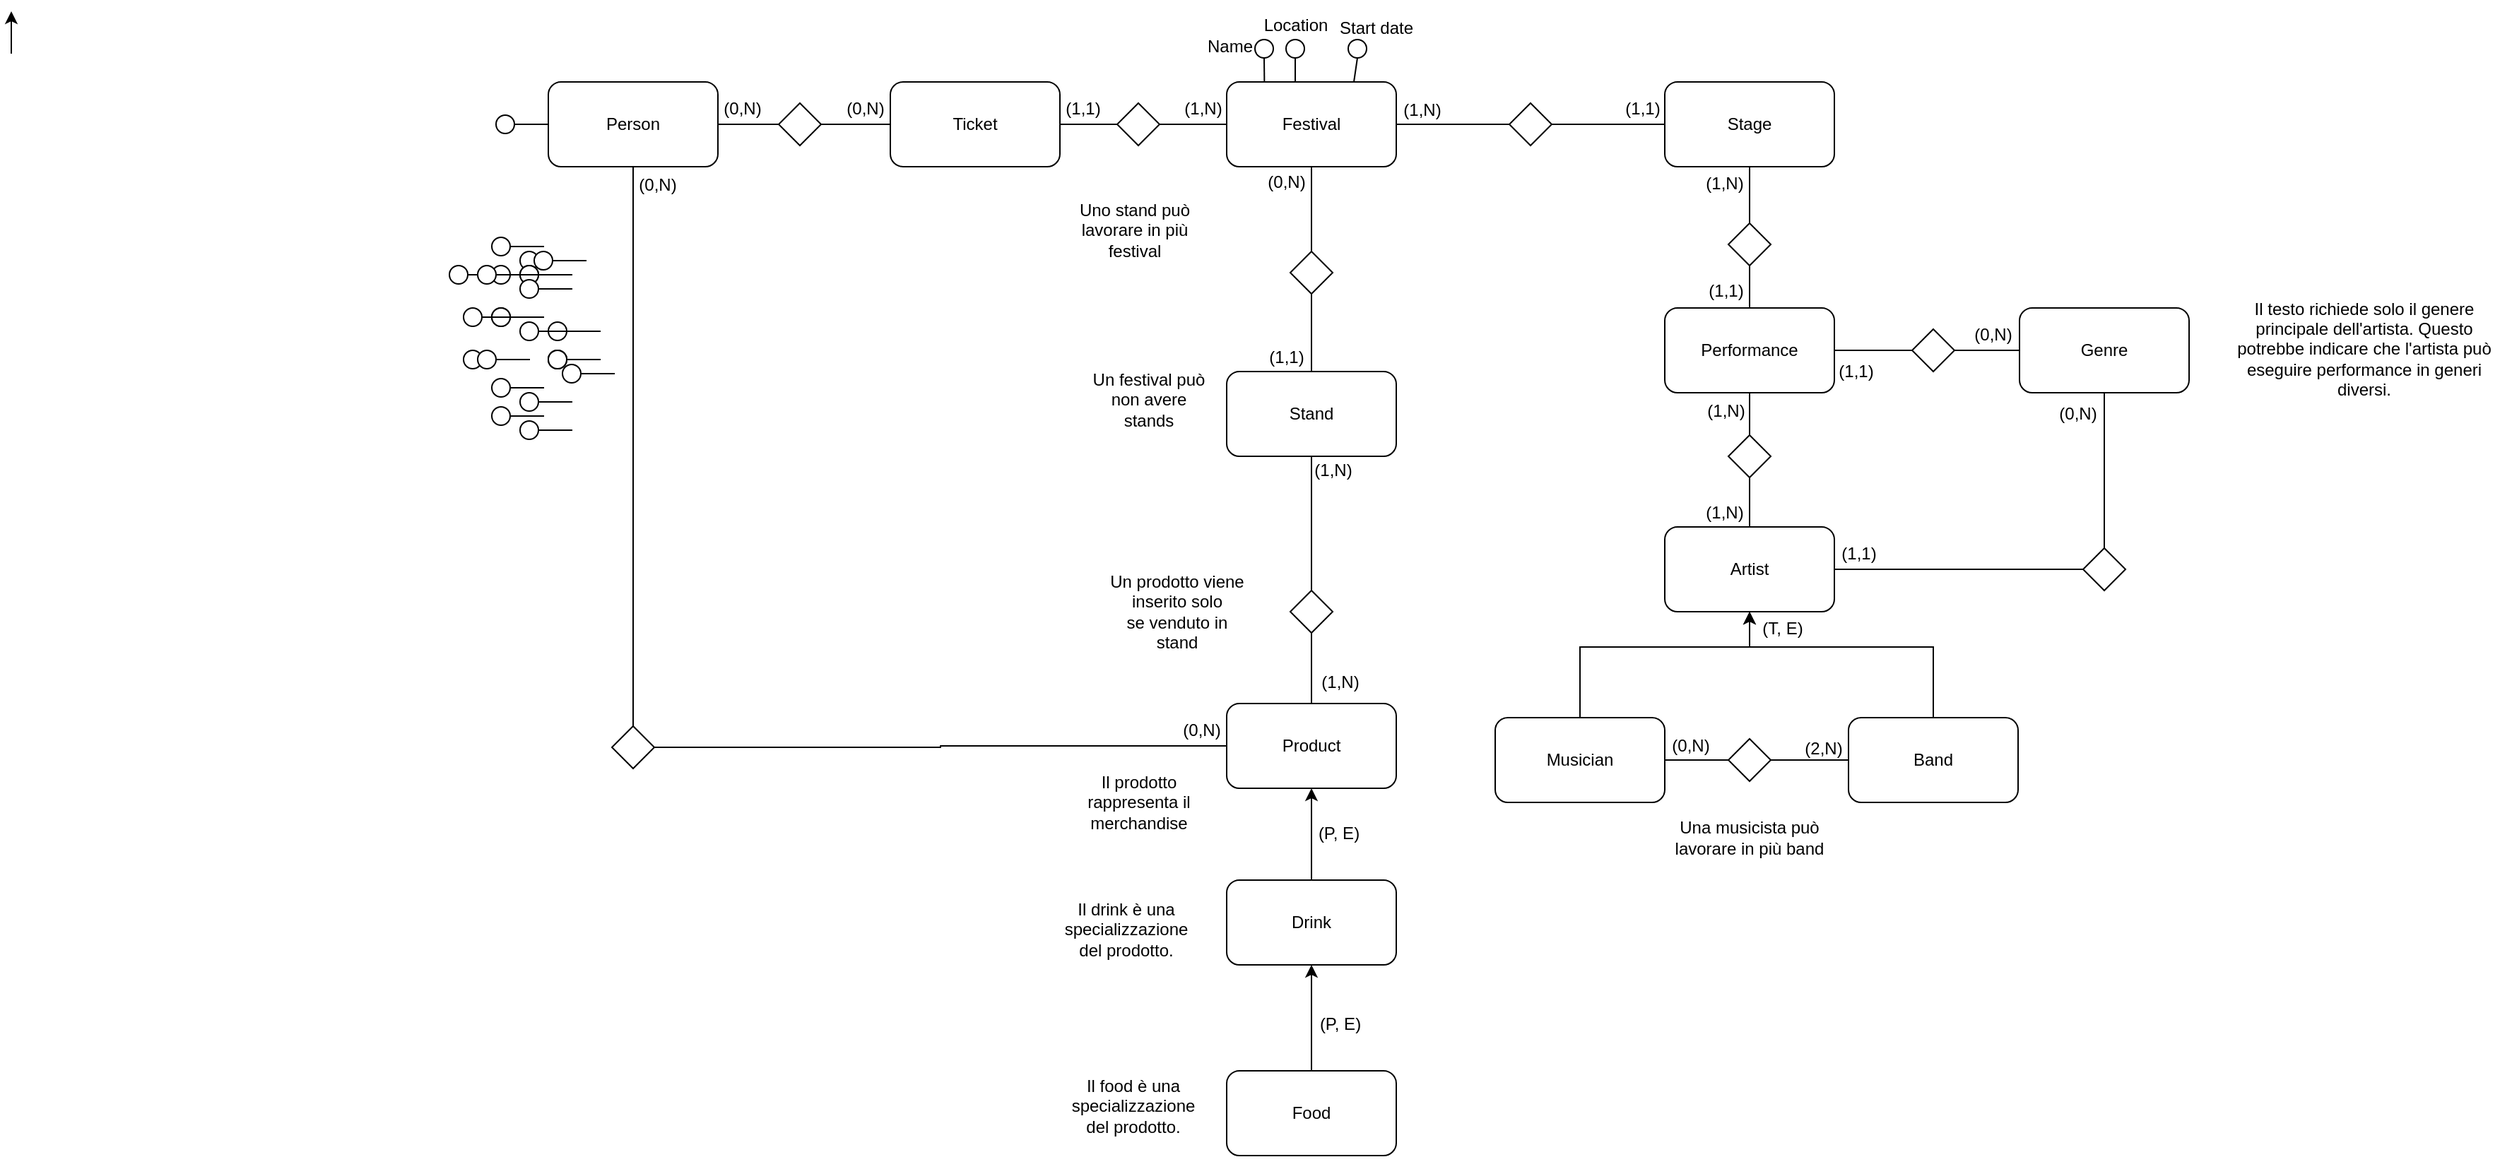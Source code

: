 <mxfile version="28.2.7">
  <diagram name="Pagina-1" id="s-XWecGlXijIhM-GH-9K">
    <mxGraphModel dx="1657" dy="473" grid="1" gridSize="10" guides="1" tooltips="1" connect="1" arrows="1" fold="1" page="1" pageScale="1" pageWidth="827" pageHeight="1169" math="0" shadow="0">
      <root>
        <mxCell id="0" />
        <mxCell id="1" parent="0" />
        <mxCell id="t1PmMs3IWx8FvDzvTRMG-1" value="Festival" style="rounded=1;whiteSpace=wrap;html=1;" parent="1" vertex="1">
          <mxGeometry x="200" y="120" width="120" height="60" as="geometry" />
        </mxCell>
        <mxCell id="t1PmMs3IWx8FvDzvTRMG-2" value="Artist" style="rounded=1;whiteSpace=wrap;html=1;" parent="1" vertex="1">
          <mxGeometry x="510" y="435" width="120" height="60" as="geometry" />
        </mxCell>
        <mxCell id="t1PmMs3IWx8FvDzvTRMG-3" value="Performance" style="rounded=1;whiteSpace=wrap;html=1;" parent="1" vertex="1">
          <mxGeometry x="510" y="280" width="120" height="60" as="geometry" />
        </mxCell>
        <mxCell id="t1PmMs3IWx8FvDzvTRMG-4" value="Stage" style="rounded=1;whiteSpace=wrap;html=1;" parent="1" vertex="1">
          <mxGeometry x="510" y="120" width="120" height="60" as="geometry" />
        </mxCell>
        <mxCell id="t1PmMs3IWx8FvDzvTRMG-10" style="edgeStyle=orthogonalEdgeStyle;rounded=0;orthogonalLoop=1;jettySize=auto;html=1;entryX=1;entryY=0.5;entryDx=0;entryDy=0;endArrow=none;endFill=0;" parent="1" source="t1PmMs3IWx8FvDzvTRMG-9" target="t1PmMs3IWx8FvDzvTRMG-1" edge="1">
          <mxGeometry relative="1" as="geometry" />
        </mxCell>
        <mxCell id="t1PmMs3IWx8FvDzvTRMG-9" value="" style="rhombus;whiteSpace=wrap;html=1;" parent="1" vertex="1">
          <mxGeometry x="400" y="135" width="30" height="30" as="geometry" />
        </mxCell>
        <mxCell id="t1PmMs3IWx8FvDzvTRMG-11" style="edgeStyle=orthogonalEdgeStyle;rounded=0;orthogonalLoop=1;jettySize=auto;html=1;endArrow=none;endFill=0;exitX=0;exitY=0.5;exitDx=0;exitDy=0;" parent="1" source="t1PmMs3IWx8FvDzvTRMG-4" target="t1PmMs3IWx8FvDzvTRMG-9" edge="1">
          <mxGeometry relative="1" as="geometry">
            <mxPoint x="540" y="140" as="sourcePoint" />
            <mxPoint x="460" y="140" as="targetPoint" />
          </mxGeometry>
        </mxCell>
        <mxCell id="t1PmMs3IWx8FvDzvTRMG-12" value="(1,1)" style="text;html=1;align=center;verticalAlign=middle;resizable=0;points=[];autosize=1;strokeColor=none;fillColor=none;" parent="1" vertex="1">
          <mxGeometry x="469" y="124" width="50" height="30" as="geometry" />
        </mxCell>
        <mxCell id="t1PmMs3IWx8FvDzvTRMG-13" value="(1,N)" style="text;html=1;align=center;verticalAlign=middle;resizable=0;points=[];autosize=1;strokeColor=none;fillColor=none;" parent="1" vertex="1">
          <mxGeometry x="313" y="125" width="50" height="30" as="geometry" />
        </mxCell>
        <mxCell id="t1PmMs3IWx8FvDzvTRMG-14" style="edgeStyle=orthogonalEdgeStyle;rounded=0;orthogonalLoop=1;jettySize=auto;html=1;entryX=0.5;entryY=1;entryDx=0;entryDy=0;endArrow=none;endFill=0;" parent="1" source="t1PmMs3IWx8FvDzvTRMG-15" target="t1PmMs3IWx8FvDzvTRMG-4" edge="1">
          <mxGeometry relative="1" as="geometry">
            <mxPoint x="250" y="300" as="targetPoint" />
          </mxGeometry>
        </mxCell>
        <mxCell id="t1PmMs3IWx8FvDzvTRMG-15" value="" style="rhombus;whiteSpace=wrap;html=1;" parent="1" vertex="1">
          <mxGeometry x="555" y="220" width="30" height="30" as="geometry" />
        </mxCell>
        <mxCell id="t1PmMs3IWx8FvDzvTRMG-16" style="edgeStyle=orthogonalEdgeStyle;rounded=0;orthogonalLoop=1;jettySize=auto;html=1;endArrow=none;endFill=0;exitX=0.5;exitY=0;exitDx=0;exitDy=0;" parent="1" source="t1PmMs3IWx8FvDzvTRMG-3" target="t1PmMs3IWx8FvDzvTRMG-15" edge="1">
          <mxGeometry relative="1" as="geometry">
            <mxPoint x="440" y="300" as="sourcePoint" />
            <mxPoint x="390" y="290" as="targetPoint" />
          </mxGeometry>
        </mxCell>
        <mxCell id="t1PmMs3IWx8FvDzvTRMG-17" value="(1,1)" style="text;html=1;align=center;verticalAlign=middle;resizable=0;points=[];autosize=1;strokeColor=none;fillColor=none;" parent="1" vertex="1">
          <mxGeometry x="528" y="253" width="50" height="30" as="geometry" />
        </mxCell>
        <mxCell id="t1PmMs3IWx8FvDzvTRMG-18" value="(1,N)" style="text;html=1;align=center;verticalAlign=middle;resizable=0;points=[];autosize=1;strokeColor=none;fillColor=none;" parent="1" vertex="1">
          <mxGeometry x="527" y="177" width="50" height="30" as="geometry" />
        </mxCell>
        <mxCell id="t1PmMs3IWx8FvDzvTRMG-20" style="edgeStyle=orthogonalEdgeStyle;rounded=0;orthogonalLoop=1;jettySize=auto;html=1;entryX=0.5;entryY=1;entryDx=0;entryDy=0;endArrow=none;endFill=0;" parent="1" source="t1PmMs3IWx8FvDzvTRMG-21" target="t1PmMs3IWx8FvDzvTRMG-3" edge="1">
          <mxGeometry relative="1" as="geometry">
            <mxPoint x="340" y="380" as="targetPoint" />
          </mxGeometry>
        </mxCell>
        <mxCell id="t1PmMs3IWx8FvDzvTRMG-21" value="" style="rhombus;whiteSpace=wrap;html=1;" parent="1" vertex="1">
          <mxGeometry x="555" y="370" width="30" height="30" as="geometry" />
        </mxCell>
        <mxCell id="t1PmMs3IWx8FvDzvTRMG-22" style="edgeStyle=orthogonalEdgeStyle;rounded=0;orthogonalLoop=1;jettySize=auto;html=1;endArrow=none;endFill=0;exitX=0.5;exitY=0;exitDx=0;exitDy=0;" parent="1" source="t1PmMs3IWx8FvDzvTRMG-2" target="t1PmMs3IWx8FvDzvTRMG-21" edge="1">
          <mxGeometry relative="1" as="geometry">
            <mxPoint x="570" y="430" as="sourcePoint" />
            <mxPoint x="160" y="490" as="targetPoint" />
          </mxGeometry>
        </mxCell>
        <mxCell id="t1PmMs3IWx8FvDzvTRMG-23" value="(1,N)" style="text;html=1;align=center;verticalAlign=middle;resizable=0;points=[];autosize=1;strokeColor=none;fillColor=none;" parent="1" vertex="1">
          <mxGeometry x="528" y="338" width="50" height="30" as="geometry" />
        </mxCell>
        <mxCell id="t1PmMs3IWx8FvDzvTRMG-24" value="(1,N)" style="text;html=1;align=center;verticalAlign=middle;resizable=0;points=[];autosize=1;strokeColor=none;fillColor=none;" parent="1" vertex="1">
          <mxGeometry x="527" y="410" width="50" height="30" as="geometry" />
        </mxCell>
        <mxCell id="t1PmMs3IWx8FvDzvTRMG-26" value="Musician" style="rounded=1;whiteSpace=wrap;html=1;" parent="1" vertex="1">
          <mxGeometry x="390" y="570" width="120" height="60" as="geometry" />
        </mxCell>
        <mxCell id="t1PmMs3IWx8FvDzvTRMG-27" value="" style="endArrow=classic;html=1;rounded=0;entryX=0.5;entryY=1;entryDx=0;entryDy=0;exitX=0.5;exitY=0;exitDx=0;exitDy=0;" parent="1" source="t1PmMs3IWx8FvDzvTRMG-26" target="t1PmMs3IWx8FvDzvTRMG-2" edge="1">
          <mxGeometry width="50" height="50" relative="1" as="geometry">
            <mxPoint x="530" y="540" as="sourcePoint" />
            <mxPoint x="580" y="490" as="targetPoint" />
            <Array as="points">
              <mxPoint x="450" y="520" />
              <mxPoint x="570" y="520" />
            </Array>
          </mxGeometry>
        </mxCell>
        <mxCell id="t1PmMs3IWx8FvDzvTRMG-28" value="Band" style="rounded=1;whiteSpace=wrap;html=1;" parent="1" vertex="1">
          <mxGeometry x="640" y="570" width="120" height="60" as="geometry" />
        </mxCell>
        <mxCell id="t1PmMs3IWx8FvDzvTRMG-29" value="" style="endArrow=classic;html=1;rounded=0;entryX=0.5;entryY=1;entryDx=0;entryDy=0;exitX=0.5;exitY=0;exitDx=0;exitDy=0;" parent="1" source="t1PmMs3IWx8FvDzvTRMG-28" target="t1PmMs3IWx8FvDzvTRMG-2" edge="1">
          <mxGeometry width="50" height="50" relative="1" as="geometry">
            <mxPoint x="800" y="540" as="sourcePoint" />
            <mxPoint x="600" y="330" as="targetPoint" />
            <Array as="points">
              <mxPoint x="700" y="520" />
              <mxPoint x="570" y="520" />
            </Array>
          </mxGeometry>
        </mxCell>
        <mxCell id="t1PmMs3IWx8FvDzvTRMG-30" style="edgeStyle=orthogonalEdgeStyle;rounded=0;orthogonalLoop=1;jettySize=auto;html=1;entryX=1;entryY=0.5;entryDx=0;entryDy=0;endArrow=none;endFill=0;" parent="1" source="t1PmMs3IWx8FvDzvTRMG-31" target="t1PmMs3IWx8FvDzvTRMG-26" edge="1">
          <mxGeometry relative="1" as="geometry">
            <mxPoint x="570" y="550" as="targetPoint" />
          </mxGeometry>
        </mxCell>
        <mxCell id="t1PmMs3IWx8FvDzvTRMG-31" value="" style="rhombus;whiteSpace=wrap;html=1;" parent="1" vertex="1">
          <mxGeometry x="555" y="585" width="30" height="30" as="geometry" />
        </mxCell>
        <mxCell id="t1PmMs3IWx8FvDzvTRMG-32" style="edgeStyle=orthogonalEdgeStyle;rounded=0;orthogonalLoop=1;jettySize=auto;html=1;endArrow=none;endFill=0;exitX=0;exitY=0.5;exitDx=0;exitDy=0;" parent="1" source="t1PmMs3IWx8FvDzvTRMG-28" target="t1PmMs3IWx8FvDzvTRMG-31" edge="1">
          <mxGeometry relative="1" as="geometry">
            <mxPoint x="790" y="680" as="sourcePoint" />
            <mxPoint x="390" y="660" as="targetPoint" />
          </mxGeometry>
        </mxCell>
        <mxCell id="t1PmMs3IWx8FvDzvTRMG-33" value="(0,N)" style="text;html=1;align=center;verticalAlign=middle;resizable=0;points=[];autosize=1;strokeColor=none;fillColor=none;" parent="1" vertex="1">
          <mxGeometry x="503" y="575" width="50" height="30" as="geometry" />
        </mxCell>
        <mxCell id="t1PmMs3IWx8FvDzvTRMG-34" value="(2,N)" style="text;html=1;align=center;verticalAlign=middle;resizable=0;points=[];autosize=1;strokeColor=none;fillColor=none;" parent="1" vertex="1">
          <mxGeometry x="597" y="577" width="50" height="30" as="geometry" />
        </mxCell>
        <mxCell id="t1PmMs3IWx8FvDzvTRMG-35" value="Una musicista può lavorare in più band" style="text;html=1;align=center;verticalAlign=middle;whiteSpace=wrap;rounded=0;" parent="1" vertex="1">
          <mxGeometry x="510" y="630" width="120" height="50" as="geometry" />
        </mxCell>
        <mxCell id="t1PmMs3IWx8FvDzvTRMG-36" value="Genre" style="rounded=1;whiteSpace=wrap;html=1;" parent="1" vertex="1">
          <mxGeometry x="761" y="280" width="120" height="60" as="geometry" />
        </mxCell>
        <mxCell id="t1PmMs3IWx8FvDzvTRMG-37" style="edgeStyle=orthogonalEdgeStyle;rounded=0;orthogonalLoop=1;jettySize=auto;html=1;entryX=0.5;entryY=1;entryDx=0;entryDy=0;endArrow=none;endFill=0;" parent="1" source="t1PmMs3IWx8FvDzvTRMG-38" target="t1PmMs3IWx8FvDzvTRMG-36" edge="1">
          <mxGeometry relative="1" as="geometry">
            <mxPoint x="795" y="375" as="targetPoint" />
          </mxGeometry>
        </mxCell>
        <mxCell id="t1PmMs3IWx8FvDzvTRMG-38" value="" style="rhombus;whiteSpace=wrap;html=1;" parent="1" vertex="1">
          <mxGeometry x="806" y="450" width="30" height="30" as="geometry" />
        </mxCell>
        <mxCell id="t1PmMs3IWx8FvDzvTRMG-39" style="edgeStyle=orthogonalEdgeStyle;rounded=0;orthogonalLoop=1;jettySize=auto;html=1;endArrow=none;endFill=0;exitX=1;exitY=0.5;exitDx=0;exitDy=0;" parent="1" source="t1PmMs3IWx8FvDzvTRMG-2" target="t1PmMs3IWx8FvDzvTRMG-38" edge="1">
          <mxGeometry relative="1" as="geometry">
            <mxPoint x="795" y="470" as="sourcePoint" />
            <mxPoint x="385" y="525" as="targetPoint" />
          </mxGeometry>
        </mxCell>
        <mxCell id="t1PmMs3IWx8FvDzvTRMG-40" value="(1,1)" style="text;html=1;align=center;verticalAlign=middle;resizable=0;points=[];autosize=1;strokeColor=none;fillColor=none;" parent="1" vertex="1">
          <mxGeometry x="622" y="439" width="50" height="30" as="geometry" />
        </mxCell>
        <mxCell id="t1PmMs3IWx8FvDzvTRMG-41" value="(0,N)" style="text;html=1;align=center;verticalAlign=middle;resizable=0;points=[];autosize=1;strokeColor=none;fillColor=none;" parent="1" vertex="1">
          <mxGeometry x="777" y="340" width="50" height="30" as="geometry" />
        </mxCell>
        <mxCell id="t1PmMs3IWx8FvDzvTRMG-42" style="edgeStyle=orthogonalEdgeStyle;rounded=0;orthogonalLoop=1;jettySize=auto;html=1;entryX=1;entryY=0.5;entryDx=0;entryDy=0;endArrow=none;endFill=0;" parent="1" source="t1PmMs3IWx8FvDzvTRMG-43" target="t1PmMs3IWx8FvDzvTRMG-3" edge="1">
          <mxGeometry relative="1" as="geometry">
            <mxPoint x="630" y="300" as="targetPoint" />
          </mxGeometry>
        </mxCell>
        <mxCell id="t1PmMs3IWx8FvDzvTRMG-43" value="" style="rhombus;whiteSpace=wrap;html=1;" parent="1" vertex="1">
          <mxGeometry x="685" y="295" width="30" height="30" as="geometry" />
        </mxCell>
        <mxCell id="t1PmMs3IWx8FvDzvTRMG-44" style="edgeStyle=orthogonalEdgeStyle;rounded=0;orthogonalLoop=1;jettySize=auto;html=1;endArrow=none;endFill=0;exitX=0;exitY=0.5;exitDx=0;exitDy=0;" parent="1" source="t1PmMs3IWx8FvDzvTRMG-36" target="t1PmMs3IWx8FvDzvTRMG-43" edge="1">
          <mxGeometry relative="1" as="geometry">
            <mxPoint x="760" y="295" as="sourcePoint" />
            <mxPoint x="270" y="400" as="targetPoint" />
          </mxGeometry>
        </mxCell>
        <mxCell id="t1PmMs3IWx8FvDzvTRMG-45" value="(0,N)" style="text;html=1;align=center;verticalAlign=middle;resizable=0;points=[];autosize=1;strokeColor=none;fillColor=none;" parent="1" vertex="1">
          <mxGeometry x="717" y="284" width="50" height="30" as="geometry" />
        </mxCell>
        <mxCell id="t1PmMs3IWx8FvDzvTRMG-46" value="(1,1)" style="text;html=1;align=center;verticalAlign=middle;resizable=0;points=[];autosize=1;strokeColor=none;fillColor=none;" parent="1" vertex="1">
          <mxGeometry x="620" y="310" width="50" height="30" as="geometry" />
        </mxCell>
        <mxCell id="t1PmMs3IWx8FvDzvTRMG-51" value="Il testo richiede solo il genere principale dell&#39;artista. Questo potrebbe indicare che l&#39;artista può eseguire performance in generi diversi." style="text;html=1;align=center;verticalAlign=middle;whiteSpace=wrap;rounded=0;" parent="1" vertex="1">
          <mxGeometry x="910" y="264" width="190" height="90" as="geometry" />
        </mxCell>
        <mxCell id="t1PmMs3IWx8FvDzvTRMG-52" value="Stand" style="rounded=1;whiteSpace=wrap;html=1;" parent="1" vertex="1">
          <mxGeometry x="200" y="325" width="120" height="60" as="geometry" />
        </mxCell>
        <mxCell id="t1PmMs3IWx8FvDzvTRMG-54" style="edgeStyle=orthogonalEdgeStyle;rounded=0;orthogonalLoop=1;jettySize=auto;html=1;entryX=0.5;entryY=1;entryDx=0;entryDy=0;endArrow=none;endFill=0;" parent="1" source="t1PmMs3IWx8FvDzvTRMG-55" target="t1PmMs3IWx8FvDzvTRMG-1" edge="1">
          <mxGeometry relative="1" as="geometry">
            <mxPoint x="277.5" y="200" as="targetPoint" />
          </mxGeometry>
        </mxCell>
        <mxCell id="t1PmMs3IWx8FvDzvTRMG-55" value="" style="rhombus;whiteSpace=wrap;html=1;" parent="1" vertex="1">
          <mxGeometry x="245" y="240" width="30" height="30" as="geometry" />
        </mxCell>
        <mxCell id="t1PmMs3IWx8FvDzvTRMG-56" style="edgeStyle=orthogonalEdgeStyle;rounded=0;orthogonalLoop=1;jettySize=auto;html=1;endArrow=none;endFill=0;exitX=0.5;exitY=0;exitDx=0;exitDy=0;" parent="1" source="t1PmMs3IWx8FvDzvTRMG-52" target="t1PmMs3IWx8FvDzvTRMG-55" edge="1">
          <mxGeometry relative="1" as="geometry">
            <mxPoint x="277.5" y="300" as="sourcePoint" />
            <mxPoint x="97.5" y="310" as="targetPoint" />
          </mxGeometry>
        </mxCell>
        <mxCell id="t1PmMs3IWx8FvDzvTRMG-57" value="(1,1)" style="text;html=1;align=center;verticalAlign=middle;resizable=0;points=[];autosize=1;strokeColor=none;fillColor=none;" parent="1" vertex="1">
          <mxGeometry x="217" y="300" width="50" height="30" as="geometry" />
        </mxCell>
        <mxCell id="t1PmMs3IWx8FvDzvTRMG-58" value="(0,N)" style="text;html=1;align=center;verticalAlign=middle;resizable=0;points=[];autosize=1;strokeColor=none;fillColor=none;" parent="1" vertex="1">
          <mxGeometry x="217" y="176" width="50" height="30" as="geometry" />
        </mxCell>
        <mxCell id="t1PmMs3IWx8FvDzvTRMG-59" value="Un festival può non avere stands" style="text;html=1;align=center;verticalAlign=middle;whiteSpace=wrap;rounded=0;" parent="1" vertex="1">
          <mxGeometry x="100" y="310" width="90" height="70" as="geometry" />
        </mxCell>
        <mxCell id="t1PmMs3IWx8FvDzvTRMG-60" value="Uno stand può lavorare in più festival" style="text;html=1;align=center;verticalAlign=middle;whiteSpace=wrap;rounded=0;" parent="1" vertex="1">
          <mxGeometry x="90" y="190" width="90" height="70" as="geometry" />
        </mxCell>
        <mxCell id="t1PmMs3IWx8FvDzvTRMG-61" value="Product" style="rounded=1;whiteSpace=wrap;html=1;" parent="1" vertex="1">
          <mxGeometry x="200" y="560" width="120" height="60" as="geometry" />
        </mxCell>
        <mxCell id="t1PmMs3IWx8FvDzvTRMG-62" style="edgeStyle=orthogonalEdgeStyle;rounded=0;orthogonalLoop=1;jettySize=auto;html=1;entryX=0.5;entryY=1;entryDx=0;entryDy=0;endArrow=none;endFill=0;" parent="1" source="t1PmMs3IWx8FvDzvTRMG-63" target="t1PmMs3IWx8FvDzvTRMG-52" edge="1">
          <mxGeometry relative="1" as="geometry">
            <mxPoint x="310" y="490" as="targetPoint" />
          </mxGeometry>
        </mxCell>
        <mxCell id="t1PmMs3IWx8FvDzvTRMG-63" value="" style="rhombus;whiteSpace=wrap;html=1;" parent="1" vertex="1">
          <mxGeometry x="245" y="480" width="30" height="30" as="geometry" />
        </mxCell>
        <mxCell id="t1PmMs3IWx8FvDzvTRMG-64" style="edgeStyle=orthogonalEdgeStyle;rounded=0;orthogonalLoop=1;jettySize=auto;html=1;endArrow=none;endFill=0;exitX=0.5;exitY=0;exitDx=0;exitDy=0;" parent="1" source="t1PmMs3IWx8FvDzvTRMG-61" target="t1PmMs3IWx8FvDzvTRMG-63" edge="1">
          <mxGeometry relative="1" as="geometry">
            <mxPoint x="435" y="705" as="sourcePoint" />
            <mxPoint x="272.5" y="690" as="targetPoint" />
          </mxGeometry>
        </mxCell>
        <mxCell id="t1PmMs3IWx8FvDzvTRMG-65" value="(1,N)" style="text;html=1;align=center;verticalAlign=middle;resizable=0;points=[];autosize=1;strokeColor=none;fillColor=none;" parent="1" vertex="1">
          <mxGeometry x="250" y="380" width="50" height="30" as="geometry" />
        </mxCell>
        <mxCell id="t1PmMs3IWx8FvDzvTRMG-66" value="(1,N)" style="text;html=1;align=center;verticalAlign=middle;resizable=0;points=[];autosize=1;strokeColor=none;fillColor=none;" parent="1" vertex="1">
          <mxGeometry x="255" y="530" width="50" height="30" as="geometry" />
        </mxCell>
        <mxCell id="t1PmMs3IWx8FvDzvTRMG-68" value="Un prodotto viene inserito solo se&amp;nbsp;venduto in stand" style="text;html=1;align=center;verticalAlign=middle;rounded=0;whiteSpace=wrap;" parent="1" vertex="1">
          <mxGeometry x="115" y="450" width="100" height="90" as="geometry" />
        </mxCell>
        <mxCell id="t1PmMs3IWx8FvDzvTRMG-69" value="Drink" style="rounded=1;whiteSpace=wrap;html=1;" parent="1" vertex="1">
          <mxGeometry x="200" y="685" width="120" height="60" as="geometry" />
        </mxCell>
        <mxCell id="t1PmMs3IWx8FvDzvTRMG-70" value="Food" style="rounded=1;whiteSpace=wrap;html=1;" parent="1" vertex="1">
          <mxGeometry x="200" y="820" width="120" height="60" as="geometry" />
        </mxCell>
        <mxCell id="t1PmMs3IWx8FvDzvTRMG-71" style="edgeStyle=orthogonalEdgeStyle;rounded=0;orthogonalLoop=1;jettySize=auto;html=1;exitX=0.5;exitY=1;exitDx=0;exitDy=0;" parent="1" source="t1PmMs3IWx8FvDzvTRMG-70" target="t1PmMs3IWx8FvDzvTRMG-70" edge="1">
          <mxGeometry relative="1" as="geometry" />
        </mxCell>
        <mxCell id="t1PmMs3IWx8FvDzvTRMG-72" value="" style="endArrow=classic;html=1;rounded=0;entryX=0.5;entryY=1;entryDx=0;entryDy=0;exitX=0.5;exitY=0;exitDx=0;exitDy=0;" parent="1" source="t1PmMs3IWx8FvDzvTRMG-70" target="t1PmMs3IWx8FvDzvTRMG-69" edge="1">
          <mxGeometry width="50" height="50" relative="1" as="geometry">
            <mxPoint x="285" y="870" as="sourcePoint" />
            <mxPoint x="335" y="820" as="targetPoint" />
          </mxGeometry>
        </mxCell>
        <mxCell id="t1PmMs3IWx8FvDzvTRMG-73" value="" style="endArrow=classic;html=1;rounded=0;entryX=0.5;entryY=1;entryDx=0;entryDy=0;exitX=0.5;exitY=0;exitDx=0;exitDy=0;" parent="1" source="t1PmMs3IWx8FvDzvTRMG-69" target="t1PmMs3IWx8FvDzvTRMG-61" edge="1">
          <mxGeometry width="50" height="50" relative="1" as="geometry">
            <mxPoint x="285" y="870" as="sourcePoint" />
            <mxPoint x="335" y="820" as="targetPoint" />
          </mxGeometry>
        </mxCell>
        <mxCell id="t1PmMs3IWx8FvDzvTRMG-74" value="Il prodotto rappresenta il merchandise" style="text;html=1;align=center;verticalAlign=middle;whiteSpace=wrap;rounded=0;" parent="1" vertex="1">
          <mxGeometry x="98" y="605" width="80" height="50" as="geometry" />
        </mxCell>
        <mxCell id="t1PmMs3IWx8FvDzvTRMG-75" value="Il drink è una specializzazione del prodotto." style="text;html=1;align=center;verticalAlign=middle;whiteSpace=wrap;rounded=0;" parent="1" vertex="1">
          <mxGeometry x="89" y="695" width="80" height="50" as="geometry" />
        </mxCell>
        <mxCell id="t1PmMs3IWx8FvDzvTRMG-76" value="Il food è una specializzazione del prodotto." style="text;html=1;align=center;verticalAlign=middle;whiteSpace=wrap;rounded=0;" parent="1" vertex="1">
          <mxGeometry x="94" y="820" width="80" height="50" as="geometry" />
        </mxCell>
        <mxCell id="t1PmMs3IWx8FvDzvTRMG-77" value="Ticket" style="rounded=1;whiteSpace=wrap;html=1;" parent="1" vertex="1">
          <mxGeometry x="-38" y="120" width="120" height="60" as="geometry" />
        </mxCell>
        <mxCell id="t1PmMs3IWx8FvDzvTRMG-78" style="edgeStyle=orthogonalEdgeStyle;rounded=0;orthogonalLoop=1;jettySize=auto;html=1;endArrow=none;endFill=0;entryX=1;entryY=0.5;entryDx=0;entryDy=0;" parent="1" source="t1PmMs3IWx8FvDzvTRMG-79" target="t1PmMs3IWx8FvDzvTRMG-77" edge="1">
          <mxGeometry relative="1" as="geometry">
            <mxPoint x="100" y="140" as="targetPoint" />
          </mxGeometry>
        </mxCell>
        <mxCell id="t1PmMs3IWx8FvDzvTRMG-79" value="" style="rhombus;whiteSpace=wrap;html=1;" parent="1" vertex="1">
          <mxGeometry x="122.5" y="135" width="30" height="30" as="geometry" />
        </mxCell>
        <mxCell id="t1PmMs3IWx8FvDzvTRMG-80" style="edgeStyle=orthogonalEdgeStyle;rounded=0;orthogonalLoop=1;jettySize=auto;html=1;endArrow=none;endFill=0;entryX=1;entryY=0.5;entryDx=0;entryDy=0;exitX=0;exitY=0.5;exitDx=0;exitDy=0;" parent="1" source="t1PmMs3IWx8FvDzvTRMG-1" target="t1PmMs3IWx8FvDzvTRMG-79" edge="1">
          <mxGeometry relative="1" as="geometry">
            <mxPoint x="190" y="150" as="sourcePoint" />
            <mxPoint x="122.5" y="160" as="targetPoint" />
          </mxGeometry>
        </mxCell>
        <mxCell id="t1PmMs3IWx8FvDzvTRMG-81" value="(1,1)" style="text;html=1;align=center;verticalAlign=middle;resizable=0;points=[];autosize=1;strokeColor=none;fillColor=none;" parent="1" vertex="1">
          <mxGeometry x="72.5" y="124" width="50" height="30" as="geometry" />
        </mxCell>
        <mxCell id="t1PmMs3IWx8FvDzvTRMG-82" value="(1,N)" style="text;html=1;align=center;verticalAlign=middle;resizable=0;points=[];autosize=1;strokeColor=none;fillColor=none;" parent="1" vertex="1">
          <mxGeometry x="158" y="124" width="50" height="30" as="geometry" />
        </mxCell>
        <mxCell id="t1PmMs3IWx8FvDzvTRMG-83" value="Person" style="rounded=1;whiteSpace=wrap;html=1;" parent="1" vertex="1">
          <mxGeometry x="-280" y="120" width="120" height="60" as="geometry" />
        </mxCell>
        <mxCell id="t1PmMs3IWx8FvDzvTRMG-84" style="edgeStyle=orthogonalEdgeStyle;rounded=0;orthogonalLoop=1;jettySize=auto;html=1;endArrow=none;endFill=0;entryX=1;entryY=0.5;entryDx=0;entryDy=0;" parent="1" source="t1PmMs3IWx8FvDzvTRMG-85" target="t1PmMs3IWx8FvDzvTRMG-83" edge="1">
          <mxGeometry relative="1" as="geometry">
            <mxPoint x="-140" y="160" as="targetPoint" />
          </mxGeometry>
        </mxCell>
        <mxCell id="t1PmMs3IWx8FvDzvTRMG-85" value="" style="rhombus;whiteSpace=wrap;html=1;" parent="1" vertex="1">
          <mxGeometry x="-117" y="135" width="30" height="30" as="geometry" />
        </mxCell>
        <mxCell id="t1PmMs3IWx8FvDzvTRMG-86" style="edgeStyle=orthogonalEdgeStyle;rounded=0;orthogonalLoop=1;jettySize=auto;html=1;endArrow=none;endFill=0;entryX=1;entryY=0.5;entryDx=0;entryDy=0;exitX=0;exitY=0.5;exitDx=0;exitDy=0;" parent="1" source="t1PmMs3IWx8FvDzvTRMG-77" target="t1PmMs3IWx8FvDzvTRMG-85" edge="1">
          <mxGeometry relative="1" as="geometry">
            <mxPoint x="-42.5" y="150" as="sourcePoint" />
            <mxPoint x="-120" y="160" as="targetPoint" />
          </mxGeometry>
        </mxCell>
        <mxCell id="t1PmMs3IWx8FvDzvTRMG-87" value="(0,N)" style="text;html=1;align=center;verticalAlign=middle;resizable=0;points=[];autosize=1;strokeColor=none;fillColor=none;" parent="1" vertex="1">
          <mxGeometry x="-81" y="124" width="50" height="30" as="geometry" />
        </mxCell>
        <mxCell id="t1PmMs3IWx8FvDzvTRMG-88" value="(0,N)" style="text;html=1;align=center;verticalAlign=middle;resizable=0;points=[];autosize=1;strokeColor=none;fillColor=none;" parent="1" vertex="1">
          <mxGeometry x="-168" y="124" width="50" height="30" as="geometry" />
        </mxCell>
        <mxCell id="t1PmMs3IWx8FvDzvTRMG-90" style="edgeStyle=orthogonalEdgeStyle;rounded=0;orthogonalLoop=1;jettySize=auto;html=1;entryX=0.5;entryY=1;entryDx=0;entryDy=0;endArrow=none;endFill=0;" parent="1" source="t1PmMs3IWx8FvDzvTRMG-91" target="t1PmMs3IWx8FvDzvTRMG-83" edge="1">
          <mxGeometry relative="1" as="geometry">
            <mxPoint x="-125" y="275" as="targetPoint" />
          </mxGeometry>
        </mxCell>
        <mxCell id="t1PmMs3IWx8FvDzvTRMG-91" value="" style="rhombus;whiteSpace=wrap;html=1;" parent="1" vertex="1">
          <mxGeometry x="-235" y="576" width="30" height="30" as="geometry" />
        </mxCell>
        <mxCell id="t1PmMs3IWx8FvDzvTRMG-92" style="edgeStyle=orthogonalEdgeStyle;rounded=0;orthogonalLoop=1;jettySize=auto;html=1;endArrow=none;endFill=0;exitX=0;exitY=0.5;exitDx=0;exitDy=0;" parent="1" source="t1PmMs3IWx8FvDzvTRMG-61" target="t1PmMs3IWx8FvDzvTRMG-91" edge="1">
          <mxGeometry relative="1" as="geometry">
            <mxPoint x="-125" y="450" as="sourcePoint" />
            <mxPoint x="-112.5" y="580" as="targetPoint" />
          </mxGeometry>
        </mxCell>
        <mxCell id="t1PmMs3IWx8FvDzvTRMG-93" value="(0,N)" style="text;html=1;align=center;verticalAlign=middle;resizable=0;points=[];autosize=1;strokeColor=none;fillColor=none;" parent="1" vertex="1">
          <mxGeometry x="-228" y="178" width="50" height="30" as="geometry" />
        </mxCell>
        <mxCell id="t1PmMs3IWx8FvDzvTRMG-94" value="(0,N)" style="text;html=1;align=center;verticalAlign=middle;resizable=0;points=[];autosize=1;strokeColor=none;fillColor=none;" parent="1" vertex="1">
          <mxGeometry x="156.5" y="564" width="50" height="30" as="geometry" />
        </mxCell>
        <mxCell id="t1PmMs3IWx8FvDzvTRMG-97" value="" style="ellipse;whiteSpace=wrap;html=1;aspect=fixed;" parent="1" vertex="1">
          <mxGeometry x="-317" y="143.5" width="13" height="13" as="geometry" />
        </mxCell>
        <mxCell id="t1PmMs3IWx8FvDzvTRMG-98" value="" style="endArrow=none;html=1;rounded=0;entryX=0;entryY=0.5;entryDx=0;entryDy=0;exitX=1;exitY=0.5;exitDx=0;exitDy=0;" parent="1" source="t1PmMs3IWx8FvDzvTRMG-97" target="t1PmMs3IWx8FvDzvTRMG-83" edge="1">
          <mxGeometry width="50" height="50" relative="1" as="geometry">
            <mxPoint x="-340" y="150" as="sourcePoint" />
            <mxPoint x="-240" y="280" as="targetPoint" />
          </mxGeometry>
        </mxCell>
        <mxCell id="glZ-dOasdqyVMI1zNMbs-1" value="(T, E)" style="text;html=1;align=center;verticalAlign=middle;resizable=0;points=[];autosize=1;strokeColor=none;fillColor=none;" parent="1" vertex="1">
          <mxGeometry x="568" y="492" width="50" height="30" as="geometry" />
        </mxCell>
        <mxCell id="glZ-dOasdqyVMI1zNMbs-2" value="(P, E)" style="text;html=1;align=center;verticalAlign=middle;resizable=0;points=[];autosize=1;strokeColor=none;fillColor=none;" parent="1" vertex="1">
          <mxGeometry x="254" y="637" width="50" height="30" as="geometry" />
        </mxCell>
        <mxCell id="glZ-dOasdqyVMI1zNMbs-3" value="(P, E)" style="text;html=1;align=center;verticalAlign=middle;resizable=0;points=[];autosize=1;strokeColor=none;fillColor=none;" parent="1" vertex="1">
          <mxGeometry x="255" y="772" width="50" height="30" as="geometry" />
        </mxCell>
        <mxCell id="glZ-dOasdqyVMI1zNMbs-5" value="" style="ellipse;whiteSpace=wrap;html=1;aspect=fixed;" parent="1" vertex="1">
          <mxGeometry x="-300" y="240" width="13" height="13" as="geometry" />
        </mxCell>
        <mxCell id="glZ-dOasdqyVMI1zNMbs-6" value="" style="endArrow=none;html=1;rounded=0;entryX=0;entryY=0.5;entryDx=0;entryDy=0;exitX=1;exitY=0.5;exitDx=0;exitDy=0;" parent="1" source="glZ-dOasdqyVMI1zNMbs-5" edge="1">
          <mxGeometry width="50" height="50" relative="1" as="geometry">
            <mxPoint x="-323" y="246.5" as="sourcePoint" />
            <mxPoint x="-263" y="246.5" as="targetPoint" />
          </mxGeometry>
        </mxCell>
        <mxCell id="glZ-dOasdqyVMI1zNMbs-7" value="" style="ellipse;whiteSpace=wrap;html=1;aspect=fixed;" parent="1" vertex="1">
          <mxGeometry x="-300" y="250" width="13" height="13" as="geometry" />
        </mxCell>
        <mxCell id="glZ-dOasdqyVMI1zNMbs-8" value="" style="endArrow=none;html=1;rounded=0;entryX=0;entryY=0.5;entryDx=0;entryDy=0;exitX=1;exitY=0.5;exitDx=0;exitDy=0;" parent="1" source="glZ-dOasdqyVMI1zNMbs-7" edge="1">
          <mxGeometry width="50" height="50" relative="1" as="geometry">
            <mxPoint x="-323" y="256.5" as="sourcePoint" />
            <mxPoint x="-263" y="256.5" as="targetPoint" />
          </mxGeometry>
        </mxCell>
        <mxCell id="glZ-dOasdqyVMI1zNMbs-9" value="" style="ellipse;whiteSpace=wrap;html=1;aspect=fixed;" parent="1" vertex="1">
          <mxGeometry x="-300" y="250" width="13" height="13" as="geometry" />
        </mxCell>
        <mxCell id="glZ-dOasdqyVMI1zNMbs-10" value="" style="endArrow=none;html=1;rounded=0;entryX=0;entryY=0.5;entryDx=0;entryDy=0;exitX=1;exitY=0.5;exitDx=0;exitDy=0;" parent="1" source="glZ-dOasdqyVMI1zNMbs-9" edge="1">
          <mxGeometry width="50" height="50" relative="1" as="geometry">
            <mxPoint x="-323" y="256.5" as="sourcePoint" />
            <mxPoint x="-263" y="256.5" as="targetPoint" />
          </mxGeometry>
        </mxCell>
        <mxCell id="glZ-dOasdqyVMI1zNMbs-11" value="" style="ellipse;whiteSpace=wrap;html=1;aspect=fixed;" parent="1" vertex="1">
          <mxGeometry x="-300" y="260" width="13" height="13" as="geometry" />
        </mxCell>
        <mxCell id="glZ-dOasdqyVMI1zNMbs-12" value="" style="endArrow=none;html=1;rounded=0;entryX=0;entryY=0.5;entryDx=0;entryDy=0;exitX=1;exitY=0.5;exitDx=0;exitDy=0;" parent="1" source="glZ-dOasdqyVMI1zNMbs-11" edge="1">
          <mxGeometry width="50" height="50" relative="1" as="geometry">
            <mxPoint x="-323" y="266.5" as="sourcePoint" />
            <mxPoint x="-263" y="266.5" as="targetPoint" />
          </mxGeometry>
        </mxCell>
        <mxCell id="glZ-dOasdqyVMI1zNMbs-13" value="" style="ellipse;whiteSpace=wrap;html=1;aspect=fixed;" parent="1" vertex="1">
          <mxGeometry x="-280" y="290" width="13" height="13" as="geometry" />
        </mxCell>
        <mxCell id="glZ-dOasdqyVMI1zNMbs-14" value="" style="endArrow=none;html=1;rounded=0;entryX=0;entryY=0.5;entryDx=0;entryDy=0;exitX=1;exitY=0.5;exitDx=0;exitDy=0;" parent="1" source="glZ-dOasdqyVMI1zNMbs-13" edge="1">
          <mxGeometry width="50" height="50" relative="1" as="geometry">
            <mxPoint x="-303" y="296.5" as="sourcePoint" />
            <mxPoint x="-243" y="296.5" as="targetPoint" />
          </mxGeometry>
        </mxCell>
        <mxCell id="glZ-dOasdqyVMI1zNMbs-15" value="" style="ellipse;whiteSpace=wrap;html=1;aspect=fixed;" parent="1" vertex="1">
          <mxGeometry x="-280" y="310" width="13" height="13" as="geometry" />
        </mxCell>
        <mxCell id="glZ-dOasdqyVMI1zNMbs-16" value="" style="endArrow=none;html=1;rounded=0;entryX=0;entryY=0.5;entryDx=0;entryDy=0;exitX=1;exitY=0.5;exitDx=0;exitDy=0;" parent="1" source="glZ-dOasdqyVMI1zNMbs-15" edge="1">
          <mxGeometry width="50" height="50" relative="1" as="geometry">
            <mxPoint x="-303" y="316.5" as="sourcePoint" />
            <mxPoint x="-243" y="316.5" as="targetPoint" />
          </mxGeometry>
        </mxCell>
        <mxCell id="glZ-dOasdqyVMI1zNMbs-17" value="" style="ellipse;whiteSpace=wrap;html=1;aspect=fixed;" parent="1" vertex="1">
          <mxGeometry x="-280" y="310" width="13" height="13" as="geometry" />
        </mxCell>
        <mxCell id="glZ-dOasdqyVMI1zNMbs-18" value="" style="endArrow=none;html=1;rounded=0;entryX=0;entryY=0.5;entryDx=0;entryDy=0;exitX=1;exitY=0.5;exitDx=0;exitDy=0;" parent="1" source="glZ-dOasdqyVMI1zNMbs-17" edge="1">
          <mxGeometry width="50" height="50" relative="1" as="geometry">
            <mxPoint x="-303" y="316.5" as="sourcePoint" />
            <mxPoint x="-243" y="316.5" as="targetPoint" />
          </mxGeometry>
        </mxCell>
        <mxCell id="glZ-dOasdqyVMI1zNMbs-19" value="" style="ellipse;whiteSpace=wrap;html=1;aspect=fixed;" parent="1" vertex="1">
          <mxGeometry x="-280" y="310" width="13" height="13" as="geometry" />
        </mxCell>
        <mxCell id="glZ-dOasdqyVMI1zNMbs-20" value="" style="endArrow=none;html=1;rounded=0;entryX=0;entryY=0.5;entryDx=0;entryDy=0;exitX=1;exitY=0.5;exitDx=0;exitDy=0;" parent="1" source="glZ-dOasdqyVMI1zNMbs-19" edge="1">
          <mxGeometry width="50" height="50" relative="1" as="geometry">
            <mxPoint x="-303" y="316.5" as="sourcePoint" />
            <mxPoint x="-243" y="316.5" as="targetPoint" />
          </mxGeometry>
        </mxCell>
        <mxCell id="glZ-dOasdqyVMI1zNMbs-21" value="" style="ellipse;whiteSpace=wrap;html=1;aspect=fixed;" parent="1" vertex="1">
          <mxGeometry x="-270" y="320" width="13" height="13" as="geometry" />
        </mxCell>
        <mxCell id="glZ-dOasdqyVMI1zNMbs-22" value="" style="endArrow=none;html=1;rounded=0;entryX=0;entryY=0.5;entryDx=0;entryDy=0;exitX=1;exitY=0.5;exitDx=0;exitDy=0;" parent="1" source="glZ-dOasdqyVMI1zNMbs-21" edge="1">
          <mxGeometry width="50" height="50" relative="1" as="geometry">
            <mxPoint x="-293" y="326.5" as="sourcePoint" />
            <mxPoint x="-233" y="326.5" as="targetPoint" />
          </mxGeometry>
        </mxCell>
        <mxCell id="glZ-dOasdqyVMI1zNMbs-23" value="" style="ellipse;whiteSpace=wrap;html=1;aspect=fixed;" parent="1" vertex="1">
          <mxGeometry x="-300" y="290" width="13" height="13" as="geometry" />
        </mxCell>
        <mxCell id="glZ-dOasdqyVMI1zNMbs-24" value="" style="endArrow=none;html=1;rounded=0;entryX=0;entryY=0.5;entryDx=0;entryDy=0;exitX=1;exitY=0.5;exitDx=0;exitDy=0;" parent="1" source="glZ-dOasdqyVMI1zNMbs-23" edge="1">
          <mxGeometry width="50" height="50" relative="1" as="geometry">
            <mxPoint x="-323" y="296.5" as="sourcePoint" />
            <mxPoint x="-263" y="296.5" as="targetPoint" />
          </mxGeometry>
        </mxCell>
        <mxCell id="glZ-dOasdqyVMI1zNMbs-25" value="" style="ellipse;whiteSpace=wrap;html=1;aspect=fixed;" parent="1" vertex="1">
          <mxGeometry x="-320" y="280" width="13" height="13" as="geometry" />
        </mxCell>
        <mxCell id="glZ-dOasdqyVMI1zNMbs-26" value="" style="endArrow=none;html=1;rounded=0;entryX=0;entryY=0.5;entryDx=0;entryDy=0;exitX=1;exitY=0.5;exitDx=0;exitDy=0;" parent="1" source="glZ-dOasdqyVMI1zNMbs-25" edge="1">
          <mxGeometry width="50" height="50" relative="1" as="geometry">
            <mxPoint x="-343" y="286.5" as="sourcePoint" />
            <mxPoint x="-283" y="286.5" as="targetPoint" />
          </mxGeometry>
        </mxCell>
        <mxCell id="glZ-dOasdqyVMI1zNMbs-27" value="" style="ellipse;whiteSpace=wrap;html=1;aspect=fixed;" parent="1" vertex="1">
          <mxGeometry x="-320" y="280" width="13" height="13" as="geometry" />
        </mxCell>
        <mxCell id="glZ-dOasdqyVMI1zNMbs-28" value="" style="endArrow=none;html=1;rounded=0;entryX=0;entryY=0.5;entryDx=0;entryDy=0;exitX=1;exitY=0.5;exitDx=0;exitDy=0;" parent="1" source="glZ-dOasdqyVMI1zNMbs-27" edge="1">
          <mxGeometry width="50" height="50" relative="1" as="geometry">
            <mxPoint x="-343" y="286.5" as="sourcePoint" />
            <mxPoint x="-283" y="286.5" as="targetPoint" />
          </mxGeometry>
        </mxCell>
        <mxCell id="glZ-dOasdqyVMI1zNMbs-29" value="" style="ellipse;whiteSpace=wrap;html=1;aspect=fixed;" parent="1" vertex="1">
          <mxGeometry x="-320" y="250" width="13" height="13" as="geometry" />
        </mxCell>
        <mxCell id="glZ-dOasdqyVMI1zNMbs-30" value="" style="endArrow=none;html=1;rounded=0;entryX=0;entryY=0.5;entryDx=0;entryDy=0;exitX=1;exitY=0.5;exitDx=0;exitDy=0;" parent="1" source="glZ-dOasdqyVMI1zNMbs-29" edge="1">
          <mxGeometry width="50" height="50" relative="1" as="geometry">
            <mxPoint x="-343" y="256.5" as="sourcePoint" />
            <mxPoint x="-283" y="256.5" as="targetPoint" />
          </mxGeometry>
        </mxCell>
        <mxCell id="glZ-dOasdqyVMI1zNMbs-31" value="" style="ellipse;whiteSpace=wrap;html=1;aspect=fixed;" parent="1" vertex="1">
          <mxGeometry x="-320" y="230" width="13" height="13" as="geometry" />
        </mxCell>
        <mxCell id="glZ-dOasdqyVMI1zNMbs-32" value="" style="endArrow=none;html=1;rounded=0;entryX=0;entryY=0.5;entryDx=0;entryDy=0;exitX=1;exitY=0.5;exitDx=0;exitDy=0;" parent="1" source="glZ-dOasdqyVMI1zNMbs-31" edge="1">
          <mxGeometry width="50" height="50" relative="1" as="geometry">
            <mxPoint x="-343" y="236.5" as="sourcePoint" />
            <mxPoint x="-283" y="236.5" as="targetPoint" />
          </mxGeometry>
        </mxCell>
        <mxCell id="1U37Jf4oI8V5bz3e3lb--1" style="edgeStyle=orthogonalEdgeStyle;rounded=0;orthogonalLoop=1;jettySize=auto;html=1;" parent="1" edge="1">
          <mxGeometry relative="1" as="geometry">
            <mxPoint x="-660" y="70" as="targetPoint" />
            <mxPoint x="-660" y="100" as="sourcePoint" />
          </mxGeometry>
        </mxCell>
        <mxCell id="glZ-dOasdqyVMI1zNMbs-33" value="" style="ellipse;whiteSpace=wrap;html=1;aspect=fixed;" parent="1" vertex="1">
          <mxGeometry x="286" y="90" width="13" height="13" as="geometry" />
        </mxCell>
        <mxCell id="glZ-dOasdqyVMI1zNMbs-34" value="" style="endArrow=none;html=1;rounded=0;entryX=0.75;entryY=0;entryDx=0;entryDy=0;exitX=0.5;exitY=1;exitDx=0;exitDy=0;" parent="1" source="glZ-dOasdqyVMI1zNMbs-33" edge="1" target="t1PmMs3IWx8FvDzvTRMG-1">
          <mxGeometry width="50" height="50" relative="1" as="geometry">
            <mxPoint x="-343" y="226.5" as="sourcePoint" />
            <mxPoint x="-283" y="226.5" as="targetPoint" />
          </mxGeometry>
        </mxCell>
        <mxCell id="glZ-dOasdqyVMI1zNMbs-62" value="" style="edgeStyle=orthogonalEdgeStyle;rounded=0;orthogonalLoop=1;jettySize=auto;html=1;entryX=0.5;entryY=0;entryDx=0;entryDy=0;endArrow=none;endFill=0;" parent="1" source="glZ-dOasdqyVMI1zNMbs-35" target="t1PmMs3IWx8FvDzvTRMG-1" edge="1">
          <mxGeometry relative="1" as="geometry">
            <Array as="points">
              <mxPoint x="249" y="120" />
            </Array>
          </mxGeometry>
        </mxCell>
        <mxCell id="glZ-dOasdqyVMI1zNMbs-35" value="" style="ellipse;whiteSpace=wrap;html=1;aspect=fixed;" parent="1" vertex="1">
          <mxGeometry x="242" y="90" width="13" height="13" as="geometry" />
        </mxCell>
        <mxCell id="glZ-dOasdqyVMI1zNMbs-37" value="" style="ellipse;whiteSpace=wrap;html=1;aspect=fixed;" parent="1" vertex="1">
          <mxGeometry x="-350" y="250" width="13" height="13" as="geometry" />
        </mxCell>
        <mxCell id="glZ-dOasdqyVMI1zNMbs-38" value="" style="endArrow=none;html=1;rounded=0;entryX=0;entryY=0.5;entryDx=0;entryDy=0;exitX=1;exitY=0.5;exitDx=0;exitDy=0;" parent="1" source="glZ-dOasdqyVMI1zNMbs-37" edge="1">
          <mxGeometry width="50" height="50" relative="1" as="geometry">
            <mxPoint x="-373" y="256.5" as="sourcePoint" />
            <mxPoint x="-313" y="256.5" as="targetPoint" />
          </mxGeometry>
        </mxCell>
        <mxCell id="glZ-dOasdqyVMI1zNMbs-39" value="" style="ellipse;whiteSpace=wrap;html=1;aspect=fixed;" parent="1" vertex="1">
          <mxGeometry x="-340" y="280" width="13" height="13" as="geometry" />
        </mxCell>
        <mxCell id="glZ-dOasdqyVMI1zNMbs-40" value="" style="endArrow=none;html=1;rounded=0;entryX=0;entryY=0.5;entryDx=0;entryDy=0;exitX=1;exitY=0.5;exitDx=0;exitDy=0;" parent="1" source="glZ-dOasdqyVMI1zNMbs-39" edge="1">
          <mxGeometry width="50" height="50" relative="1" as="geometry">
            <mxPoint x="-363" y="286.5" as="sourcePoint" />
            <mxPoint x="-303" y="286.5" as="targetPoint" />
          </mxGeometry>
        </mxCell>
        <mxCell id="glZ-dOasdqyVMI1zNMbs-41" value="" style="ellipse;whiteSpace=wrap;html=1;aspect=fixed;" parent="1" vertex="1">
          <mxGeometry x="-340" y="310" width="13" height="13" as="geometry" />
        </mxCell>
        <mxCell id="glZ-dOasdqyVMI1zNMbs-42" value="" style="endArrow=none;html=1;rounded=0;entryX=0;entryY=0.5;entryDx=0;entryDy=0;exitX=1;exitY=0.5;exitDx=0;exitDy=0;" parent="1" source="glZ-dOasdqyVMI1zNMbs-41" edge="1">
          <mxGeometry width="50" height="50" relative="1" as="geometry">
            <mxPoint x="-363" y="316.5" as="sourcePoint" />
            <mxPoint x="-303" y="316.5" as="targetPoint" />
          </mxGeometry>
        </mxCell>
        <mxCell id="glZ-dOasdqyVMI1zNMbs-43" value="" style="ellipse;whiteSpace=wrap;html=1;aspect=fixed;" parent="1" vertex="1">
          <mxGeometry x="-320" y="330" width="13" height="13" as="geometry" />
        </mxCell>
        <mxCell id="glZ-dOasdqyVMI1zNMbs-44" value="" style="endArrow=none;html=1;rounded=0;entryX=0;entryY=0.5;entryDx=0;entryDy=0;exitX=1;exitY=0.5;exitDx=0;exitDy=0;" parent="1" source="glZ-dOasdqyVMI1zNMbs-43" edge="1">
          <mxGeometry width="50" height="50" relative="1" as="geometry">
            <mxPoint x="-343" y="336.5" as="sourcePoint" />
            <mxPoint x="-283" y="336.5" as="targetPoint" />
          </mxGeometry>
        </mxCell>
        <mxCell id="glZ-dOasdqyVMI1zNMbs-45" value="" style="ellipse;whiteSpace=wrap;html=1;aspect=fixed;" parent="1" vertex="1">
          <mxGeometry x="-300" y="340" width="13" height="13" as="geometry" />
        </mxCell>
        <mxCell id="glZ-dOasdqyVMI1zNMbs-46" value="" style="endArrow=none;html=1;rounded=0;entryX=0;entryY=0.5;entryDx=0;entryDy=0;exitX=1;exitY=0.5;exitDx=0;exitDy=0;" parent="1" source="glZ-dOasdqyVMI1zNMbs-45" edge="1">
          <mxGeometry width="50" height="50" relative="1" as="geometry">
            <mxPoint x="-323" y="346.5" as="sourcePoint" />
            <mxPoint x="-263" y="346.5" as="targetPoint" />
          </mxGeometry>
        </mxCell>
        <mxCell id="glZ-dOasdqyVMI1zNMbs-47" value="" style="ellipse;whiteSpace=wrap;html=1;aspect=fixed;" parent="1" vertex="1">
          <mxGeometry x="-300" y="360" width="13" height="13" as="geometry" />
        </mxCell>
        <mxCell id="glZ-dOasdqyVMI1zNMbs-48" value="" style="endArrow=none;html=1;rounded=0;entryX=0;entryY=0.5;entryDx=0;entryDy=0;exitX=1;exitY=0.5;exitDx=0;exitDy=0;" parent="1" source="glZ-dOasdqyVMI1zNMbs-47" edge="1">
          <mxGeometry width="50" height="50" relative="1" as="geometry">
            <mxPoint x="-323" y="366.5" as="sourcePoint" />
            <mxPoint x="-263" y="366.5" as="targetPoint" />
          </mxGeometry>
        </mxCell>
        <mxCell id="glZ-dOasdqyVMI1zNMbs-49" value="" style="ellipse;whiteSpace=wrap;html=1;aspect=fixed;" parent="1" vertex="1">
          <mxGeometry x="-320" y="350" width="13" height="13" as="geometry" />
        </mxCell>
        <mxCell id="glZ-dOasdqyVMI1zNMbs-50" value="" style="endArrow=none;html=1;rounded=0;entryX=0;entryY=0.5;entryDx=0;entryDy=0;exitX=1;exitY=0.5;exitDx=0;exitDy=0;" parent="1" source="glZ-dOasdqyVMI1zNMbs-49" edge="1">
          <mxGeometry width="50" height="50" relative="1" as="geometry">
            <mxPoint x="-343" y="356.5" as="sourcePoint" />
            <mxPoint x="-283" y="356.5" as="targetPoint" />
          </mxGeometry>
        </mxCell>
        <mxCell id="glZ-dOasdqyVMI1zNMbs-51" value="" style="ellipse;whiteSpace=wrap;html=1;aspect=fixed;" parent="1" vertex="1">
          <mxGeometry x="-330" y="310" width="13" height="13" as="geometry" />
        </mxCell>
        <mxCell id="glZ-dOasdqyVMI1zNMbs-52" value="" style="endArrow=none;html=1;rounded=0;entryX=0;entryY=0.5;entryDx=0;entryDy=0;exitX=1;exitY=0.5;exitDx=0;exitDy=0;" parent="1" source="glZ-dOasdqyVMI1zNMbs-51" edge="1">
          <mxGeometry width="50" height="50" relative="1" as="geometry">
            <mxPoint x="-353" y="316.5" as="sourcePoint" />
            <mxPoint x="-293" y="316.5" as="targetPoint" />
          </mxGeometry>
        </mxCell>
        <mxCell id="glZ-dOasdqyVMI1zNMbs-53" value="" style="ellipse;whiteSpace=wrap;html=1;aspect=fixed;" parent="1" vertex="1">
          <mxGeometry x="-330" y="250" width="13" height="13" as="geometry" />
        </mxCell>
        <mxCell id="glZ-dOasdqyVMI1zNMbs-54" value="" style="endArrow=none;html=1;rounded=0;entryX=0;entryY=0.5;entryDx=0;entryDy=0;exitX=1;exitY=0.5;exitDx=0;exitDy=0;" parent="1" source="glZ-dOasdqyVMI1zNMbs-53" edge="1">
          <mxGeometry width="50" height="50" relative="1" as="geometry">
            <mxPoint x="-353" y="256.5" as="sourcePoint" />
            <mxPoint x="-293" y="256.5" as="targetPoint" />
          </mxGeometry>
        </mxCell>
        <mxCell id="glZ-dOasdqyVMI1zNMbs-55" value="" style="ellipse;whiteSpace=wrap;html=1;aspect=fixed;" parent="1" vertex="1">
          <mxGeometry x="-290" y="240" width="13" height="13" as="geometry" />
        </mxCell>
        <mxCell id="glZ-dOasdqyVMI1zNMbs-56" value="" style="endArrow=none;html=1;rounded=0;entryX=0;entryY=0.5;entryDx=0;entryDy=0;exitX=1;exitY=0.5;exitDx=0;exitDy=0;" parent="1" source="glZ-dOasdqyVMI1zNMbs-55" edge="1">
          <mxGeometry width="50" height="50" relative="1" as="geometry">
            <mxPoint x="-313" y="246.5" as="sourcePoint" />
            <mxPoint x="-253" y="246.5" as="targetPoint" />
          </mxGeometry>
        </mxCell>
        <mxCell id="glZ-dOasdqyVMI1zNMbs-57" value="" style="ellipse;whiteSpace=wrap;html=1;aspect=fixed;" parent="1" vertex="1">
          <mxGeometry x="220" y="90" width="13" height="13" as="geometry" />
        </mxCell>
        <mxCell id="glZ-dOasdqyVMI1zNMbs-58" value="" style="endArrow=none;html=1;rounded=0;entryX=0.25;entryY=0;entryDx=0;entryDy=0;" parent="1" source="glZ-dOasdqyVMI1zNMbs-57" edge="1">
          <mxGeometry width="50" height="50" relative="1" as="geometry">
            <mxPoint x="177" y="53.62" as="sourcePoint" />
            <mxPoint x="226.69" y="120" as="targetPoint" />
          </mxGeometry>
        </mxCell>
        <mxCell id="glZ-dOasdqyVMI1zNMbs-60" value="Name" style="text;html=1;align=center;verticalAlign=middle;resizable=0;points=[];autosize=1;strokeColor=none;fillColor=none;" parent="1" vertex="1">
          <mxGeometry x="172" y="79.5" width="60" height="30" as="geometry" />
        </mxCell>
        <mxCell id="glZ-dOasdqyVMI1zNMbs-63" value="Location" style="text;html=1;align=center;verticalAlign=middle;whiteSpace=wrap;rounded=0;" parent="1" vertex="1">
          <mxGeometry x="219" y="65" width="60" height="30" as="geometry" />
        </mxCell>
        <mxCell id="TPkK5msz5t8PLeYrQ9Gh-1" value="Start date" style="text;html=1;whiteSpace=wrap;strokeColor=none;fillColor=none;align=center;verticalAlign=middle;rounded=0;" vertex="1" parent="1">
          <mxGeometry x="276" y="67" width="60" height="30" as="geometry" />
        </mxCell>
      </root>
    </mxGraphModel>
  </diagram>
</mxfile>
